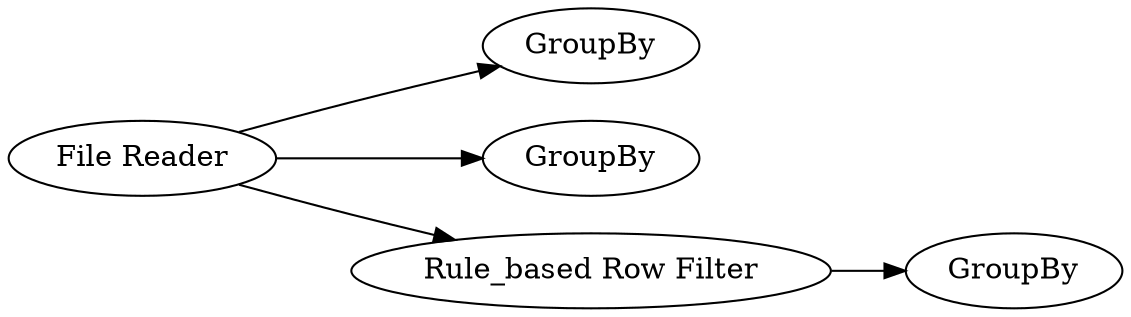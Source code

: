 digraph {
	2 [label=GroupBy]
	3 [label=GroupBy]
	4 [label=GroupBy]
	8 [label="File Reader"]
	9 [label="Rule_based Row Filter"]
	8 -> 9
	8 -> 3
	8 -> 4
	9 -> 2
	rankdir=LR
}

